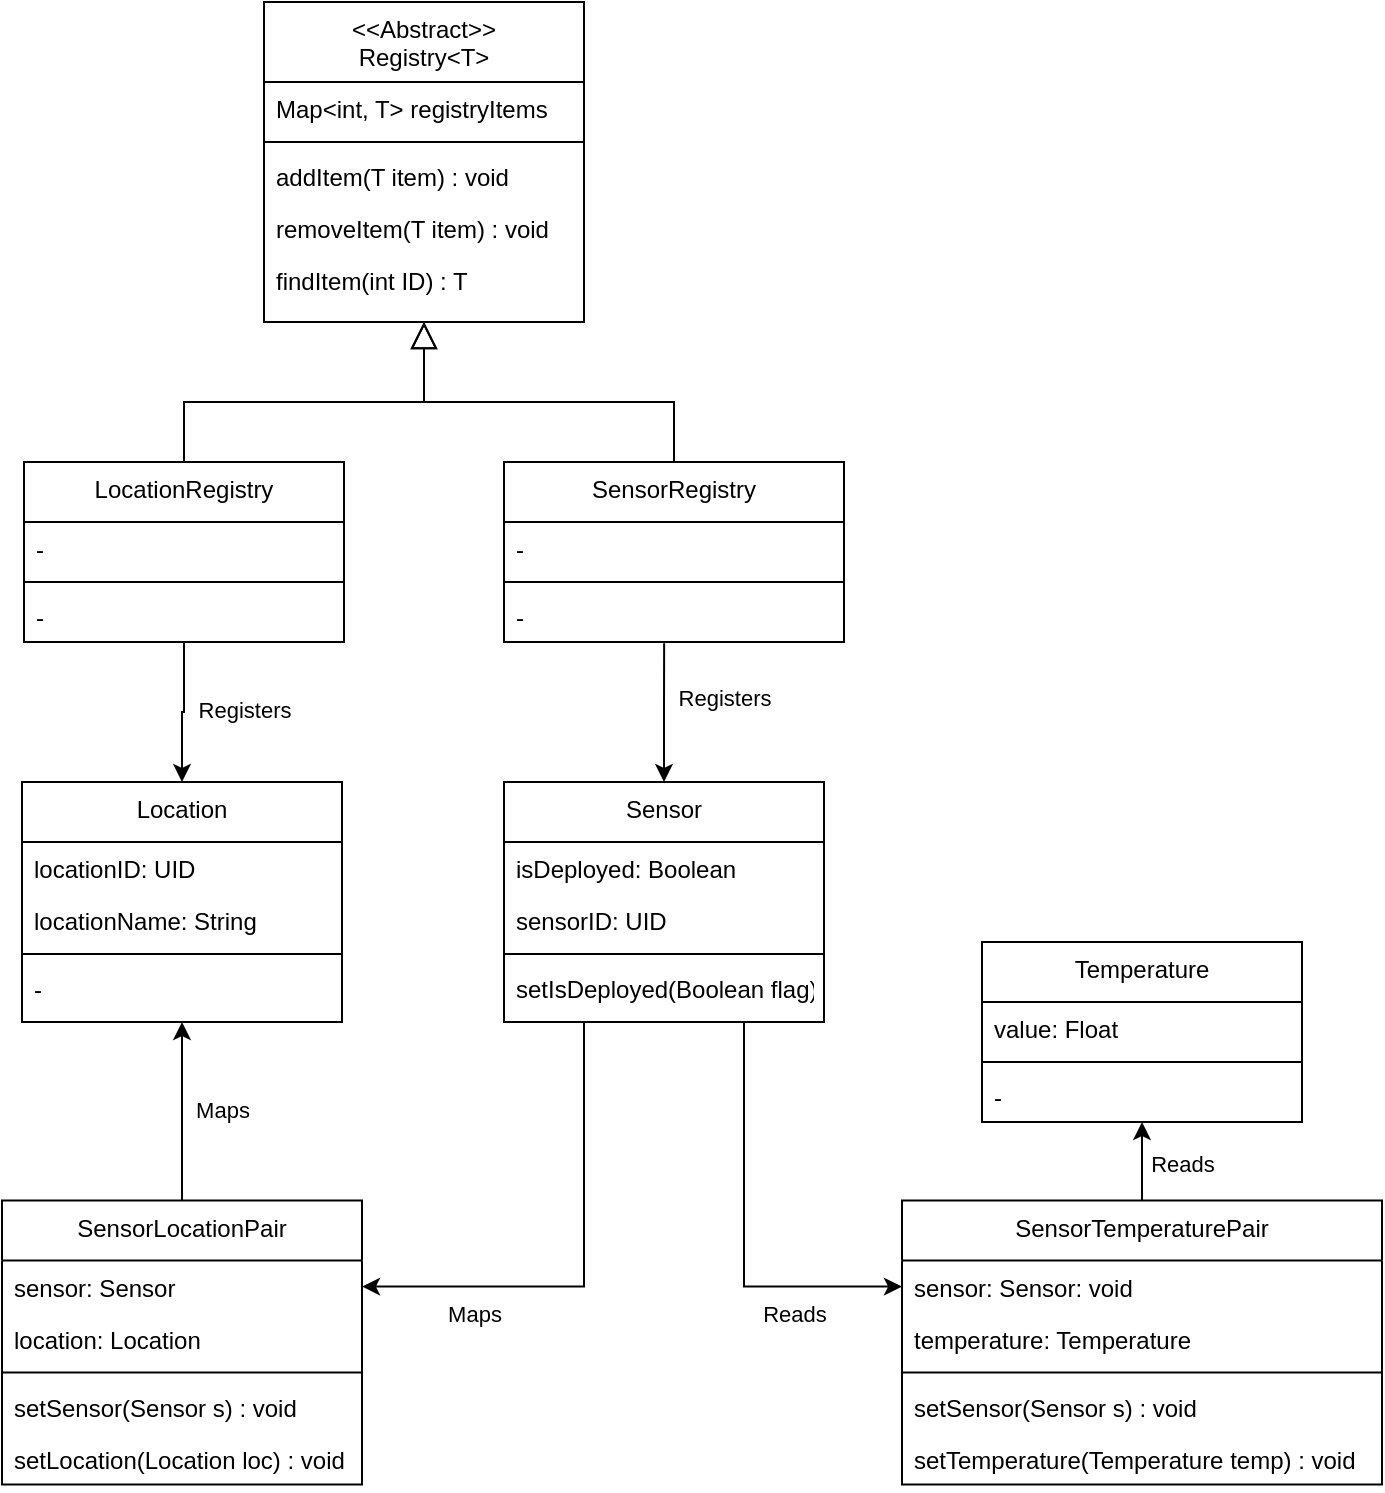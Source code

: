 <mxfile version="22.0.6" type="google">
  <diagram id="C5RBs43oDa-KdzZeNtuy" name="Page-1">
    <mxGraphModel grid="1" page="1" gridSize="10" guides="1" tooltips="1" connect="1" arrows="1" fold="1" pageScale="1" pageWidth="827" pageHeight="1169" math="0" shadow="0">
      <root>
        <mxCell id="WIyWlLk6GJQsqaUBKTNV-0" />
        <mxCell id="WIyWlLk6GJQsqaUBKTNV-1" parent="WIyWlLk6GJQsqaUBKTNV-0" />
        <mxCell id="zkfFHV4jXpPFQw0GAbJ--0" value="&lt;&lt;Abstract&gt;&gt;&#xa;Registry&lt;T&gt;" style="swimlane;fontStyle=0;align=center;verticalAlign=top;childLayout=stackLayout;horizontal=1;startSize=40;horizontalStack=0;resizeParent=1;resizeLast=0;collapsible=1;marginBottom=0;rounded=0;shadow=0;strokeWidth=1;" vertex="1" parent="WIyWlLk6GJQsqaUBKTNV-1">
          <mxGeometry x="200" y="140" width="160" height="160" as="geometry">
            <mxRectangle x="230" y="140" width="160" height="26" as="alternateBounds" />
          </mxGeometry>
        </mxCell>
        <mxCell id="zkfFHV4jXpPFQw0GAbJ--3" value="Map&lt;int, T&gt; registryItems" style="text;align=left;verticalAlign=top;spacingLeft=4;spacingRight=4;overflow=hidden;rotatable=0;points=[[0,0.5],[1,0.5]];portConstraint=eastwest;rounded=0;shadow=0;html=0;" vertex="1" parent="zkfFHV4jXpPFQw0GAbJ--0">
          <mxGeometry y="40" width="160" height="26" as="geometry" />
        </mxCell>
        <mxCell id="zkfFHV4jXpPFQw0GAbJ--4" value="" style="line;html=1;strokeWidth=1;align=left;verticalAlign=middle;spacingTop=-1;spacingLeft=3;spacingRight=3;rotatable=0;labelPosition=right;points=[];portConstraint=eastwest;" vertex="1" parent="zkfFHV4jXpPFQw0GAbJ--0">
          <mxGeometry y="66" width="160" height="8" as="geometry" />
        </mxCell>
        <mxCell id="zkfFHV4jXpPFQw0GAbJ--5" value="addItem(T item) : void" style="text;align=left;verticalAlign=top;spacingLeft=4;spacingRight=4;overflow=hidden;rotatable=0;points=[[0,0.5],[1,0.5]];portConstraint=eastwest;" vertex="1" parent="zkfFHV4jXpPFQw0GAbJ--0">
          <mxGeometry y="74" width="160" height="26" as="geometry" />
        </mxCell>
        <mxCell id="S5GG0GNbIxXhKPjT7dyn-5" value="removeItem(T item) : void" style="text;align=left;verticalAlign=top;spacingLeft=4;spacingRight=4;overflow=hidden;rotatable=0;points=[[0,0.5],[1,0.5]];portConstraint=eastwest;" vertex="1" parent="zkfFHV4jXpPFQw0GAbJ--0">
          <mxGeometry y="100" width="160" height="26" as="geometry" />
        </mxCell>
        <mxCell id="S5GG0GNbIxXhKPjT7dyn-6" value="findItem(int ID) : T" style="text;align=left;verticalAlign=top;spacingLeft=4;spacingRight=4;overflow=hidden;rotatable=0;points=[[0,0.5],[1,0.5]];portConstraint=eastwest;" vertex="1" parent="zkfFHV4jXpPFQw0GAbJ--0">
          <mxGeometry y="126" width="160" height="26" as="geometry" />
        </mxCell>
        <mxCell id="S5GG0GNbIxXhKPjT7dyn-8" style="edgeStyle=orthogonalEdgeStyle;rounded=0;orthogonalLoop=1;jettySize=auto;html=1;entryX=0.5;entryY=1;entryDx=0;entryDy=0;endArrow=block;endFill=0;endSize=11;strokeWidth=1;" edge="1" parent="WIyWlLk6GJQsqaUBKTNV-1" source="e_SjbR2hiLFKQC6Bdizf-0" target="zkfFHV4jXpPFQw0GAbJ--0">
          <mxGeometry relative="1" as="geometry" />
        </mxCell>
        <mxCell id="e_SjbR2hiLFKQC6Bdizf-0" value="LocationRegistry" style="swimlane;fontStyle=0;align=center;verticalAlign=top;childLayout=stackLayout;horizontal=1;startSize=30;horizontalStack=0;resizeParent=1;resizeLast=0;collapsible=1;marginBottom=0;rounded=0;shadow=0;strokeWidth=1;" vertex="1" parent="WIyWlLk6GJQsqaUBKTNV-1">
          <mxGeometry x="80" y="370" width="160" height="90" as="geometry">
            <mxRectangle x="230" y="140" width="160" height="26" as="alternateBounds" />
          </mxGeometry>
        </mxCell>
        <mxCell id="e_SjbR2hiLFKQC6Bdizf-1" value="-" style="text;align=left;verticalAlign=top;spacingLeft=4;spacingRight=4;overflow=hidden;rotatable=0;points=[[0,0.5],[1,0.5]];portConstraint=eastwest;rounded=0;shadow=0;html=0;fillColor=none;" vertex="1" parent="e_SjbR2hiLFKQC6Bdizf-0">
          <mxGeometry y="30" width="160" height="26" as="geometry" />
        </mxCell>
        <mxCell id="e_SjbR2hiLFKQC6Bdizf-2" value="" style="line;html=1;strokeWidth=1;align=left;verticalAlign=middle;spacingTop=-1;spacingLeft=3;spacingRight=3;rotatable=0;labelPosition=right;points=[];portConstraint=eastwest;" vertex="1" parent="e_SjbR2hiLFKQC6Bdizf-0">
          <mxGeometry y="56" width="160" height="8" as="geometry" />
        </mxCell>
        <mxCell id="e_SjbR2hiLFKQC6Bdizf-3" value="-" style="text;align=left;verticalAlign=top;spacingLeft=4;spacingRight=4;overflow=hidden;rotatable=0;points=[[0,0.5],[1,0.5]];portConstraint=eastwest;fillColor=none;" vertex="1" parent="e_SjbR2hiLFKQC6Bdizf-0">
          <mxGeometry y="64" width="160" height="26" as="geometry" />
        </mxCell>
        <mxCell id="S5GG0GNbIxXhKPjT7dyn-10" style="edgeStyle=orthogonalEdgeStyle;rounded=0;orthogonalLoop=1;jettySize=auto;html=1;exitX=0.5;exitY=0;exitDx=0;exitDy=0;entryX=0.5;entryY=1;entryDx=0;entryDy=0;endArrow=block;endFill=0;endSize=11;" edge="1" parent="WIyWlLk6GJQsqaUBKTNV-1" source="S5GG0GNbIxXhKPjT7dyn-1" target="zkfFHV4jXpPFQw0GAbJ--0">
          <mxGeometry relative="1" as="geometry" />
        </mxCell>
        <mxCell id="S5GG0GNbIxXhKPjT7dyn-1" value="SensorRegistry" style="swimlane;fontStyle=0;align=center;verticalAlign=top;childLayout=stackLayout;horizontal=1;startSize=30;horizontalStack=0;resizeParent=1;resizeLast=0;collapsible=1;marginBottom=0;rounded=0;shadow=0;strokeWidth=1;" vertex="1" parent="WIyWlLk6GJQsqaUBKTNV-1">
          <mxGeometry x="320" y="370" width="170" height="90" as="geometry">
            <mxRectangle x="230" y="140" width="160" height="26" as="alternateBounds" />
          </mxGeometry>
        </mxCell>
        <mxCell id="S5GG0GNbIxXhKPjT7dyn-2" value="-" style="text;align=left;verticalAlign=top;spacingLeft=4;spacingRight=4;overflow=hidden;rotatable=0;points=[[0,0.5],[1,0.5]];portConstraint=eastwest;rounded=0;shadow=0;html=0;fillColor=none;" vertex="1" parent="S5GG0GNbIxXhKPjT7dyn-1">
          <mxGeometry y="30" width="170" height="26" as="geometry" />
        </mxCell>
        <mxCell id="S5GG0GNbIxXhKPjT7dyn-3" value="" style="line;html=1;strokeWidth=1;align=left;verticalAlign=middle;spacingTop=-1;spacingLeft=3;spacingRight=3;rotatable=0;labelPosition=right;points=[];portConstraint=eastwest;" vertex="1" parent="S5GG0GNbIxXhKPjT7dyn-1">
          <mxGeometry y="56" width="170" height="8" as="geometry" />
        </mxCell>
        <mxCell id="S5GG0GNbIxXhKPjT7dyn-4" value="-" style="text;align=left;verticalAlign=top;spacingLeft=4;spacingRight=4;overflow=hidden;rotatable=0;points=[[0,0.5],[1,0.5]];portConstraint=eastwest;fillColor=none;" vertex="1" parent="S5GG0GNbIxXhKPjT7dyn-1">
          <mxGeometry y="64" width="170" height="26" as="geometry" />
        </mxCell>
        <mxCell id="S5GG0GNbIxXhKPjT7dyn-12" style="edgeStyle=orthogonalEdgeStyle;rounded=0;orthogonalLoop=1;jettySize=auto;html=1;endArrow=none;endFill=0;startArrow=classic;startFill=1;entryX=0.471;entryY=1.026;entryDx=0;entryDy=0;entryPerimeter=0;" edge="1" parent="WIyWlLk6GJQsqaUBKTNV-1" source="e_SjbR2hiLFKQC6Bdizf-17" target="S5GG0GNbIxXhKPjT7dyn-4">
          <mxGeometry relative="1" as="geometry">
            <mxPoint x="400" y="520" as="targetPoint" />
          </mxGeometry>
        </mxCell>
        <mxCell id="S5GG0GNbIxXhKPjT7dyn-13" value="Registers" style="edgeLabel;html=1;align=center;verticalAlign=middle;resizable=0;points=[];" connectable="0" vertex="1" parent="S5GG0GNbIxXhKPjT7dyn-12">
          <mxGeometry x="0.27" y="2" relative="1" as="geometry">
            <mxPoint x="32" y="2" as="offset" />
          </mxGeometry>
        </mxCell>
        <mxCell id="S5GG0GNbIxXhKPjT7dyn-53" style="edgeStyle=orthogonalEdgeStyle;rounded=0;orthogonalLoop=1;jettySize=auto;html=1;exitX=0.25;exitY=1;exitDx=0;exitDy=0;entryX=1;entryY=0.5;entryDx=0;entryDy=0;" edge="1" parent="WIyWlLk6GJQsqaUBKTNV-1" source="e_SjbR2hiLFKQC6Bdizf-17" target="S5GG0GNbIxXhKPjT7dyn-47">
          <mxGeometry relative="1" as="geometry" />
        </mxCell>
        <mxCell id="S5GG0GNbIxXhKPjT7dyn-57" value="Maps" style="edgeLabel;html=1;align=center;verticalAlign=middle;resizable=0;points=[];" vertex="1" connectable="0" parent="S5GG0GNbIxXhKPjT7dyn-53">
          <mxGeometry x="0.543" y="1" relative="1" as="geometry">
            <mxPoint y="12" as="offset" />
          </mxGeometry>
        </mxCell>
        <mxCell id="S5GG0GNbIxXhKPjT7dyn-54" style="edgeStyle=orthogonalEdgeStyle;rounded=0;orthogonalLoop=1;jettySize=auto;html=1;exitX=0.75;exitY=1;exitDx=0;exitDy=0;entryX=0;entryY=0.5;entryDx=0;entryDy=0;" edge="1" parent="WIyWlLk6GJQsqaUBKTNV-1" source="e_SjbR2hiLFKQC6Bdizf-17" target="S5GG0GNbIxXhKPjT7dyn-42">
          <mxGeometry relative="1" as="geometry" />
        </mxCell>
        <mxCell id="S5GG0GNbIxXhKPjT7dyn-58" value="Reads" style="edgeLabel;html=1;align=center;verticalAlign=middle;resizable=0;points=[];" vertex="1" connectable="0" parent="S5GG0GNbIxXhKPjT7dyn-54">
          <mxGeometry x="0.484" y="1" relative="1" as="geometry">
            <mxPoint y="14" as="offset" />
          </mxGeometry>
        </mxCell>
        <mxCell id="e_SjbR2hiLFKQC6Bdizf-17" value="Sensor" style="swimlane;fontStyle=0;align=center;verticalAlign=top;childLayout=stackLayout;horizontal=1;startSize=30;horizontalStack=0;resizeParent=1;resizeLast=0;collapsible=1;marginBottom=0;rounded=0;shadow=0;strokeWidth=1;" vertex="1" parent="WIyWlLk6GJQsqaUBKTNV-1">
          <mxGeometry x="320" y="530" width="160" height="120" as="geometry">
            <mxRectangle x="230" y="140" width="160" height="26" as="alternateBounds" />
          </mxGeometry>
        </mxCell>
        <mxCell id="e_SjbR2hiLFKQC6Bdizf-18" value="isDeployed: Boolean" style="text;align=left;verticalAlign=top;spacingLeft=4;spacingRight=4;overflow=hidden;rotatable=0;points=[[0,0.5],[1,0.5]];portConstraint=eastwest;rounded=0;shadow=0;html=0;" vertex="1" parent="e_SjbR2hiLFKQC6Bdizf-17">
          <mxGeometry y="30" width="160" height="26" as="geometry" />
        </mxCell>
        <mxCell id="S5GG0GNbIxXhKPjT7dyn-7" value="sensorID: UID" style="text;align=left;verticalAlign=top;spacingLeft=4;spacingRight=4;overflow=hidden;rotatable=0;points=[[0,0.5],[1,0.5]];portConstraint=eastwest;rounded=0;shadow=0;html=0;" vertex="1" parent="e_SjbR2hiLFKQC6Bdizf-17">
          <mxGeometry y="56" width="160" height="26" as="geometry" />
        </mxCell>
        <mxCell id="e_SjbR2hiLFKQC6Bdizf-19" value="" style="line;html=1;strokeWidth=1;align=left;verticalAlign=middle;spacingTop=-1;spacingLeft=3;spacingRight=3;rotatable=0;labelPosition=right;points=[];portConstraint=eastwest;" vertex="1" parent="e_SjbR2hiLFKQC6Bdizf-17">
          <mxGeometry y="82" width="160" height="8" as="geometry" />
        </mxCell>
        <mxCell id="e_SjbR2hiLFKQC6Bdizf-31" value="setIsDeployed(Boolean flag)" style="text;align=left;verticalAlign=top;spacingLeft=4;spacingRight=4;overflow=hidden;rotatable=0;points=[[0,0.5],[1,0.5]];portConstraint=eastwest;rounded=0;shadow=0;html=0;" vertex="1" parent="e_SjbR2hiLFKQC6Bdizf-17">
          <mxGeometry y="90" width="160" height="26" as="geometry" />
        </mxCell>
        <mxCell id="e_SjbR2hiLFKQC6Bdizf-30" style="edgeStyle=orthogonalEdgeStyle;rounded=0;orthogonalLoop=1;jettySize=auto;html=1;entryX=0.5;entryY=1;entryDx=0;entryDy=0;endArrow=none;endFill=0;startArrow=classic;startFill=1;" edge="1" parent="WIyWlLk6GJQsqaUBKTNV-1" source="e_SjbR2hiLFKQC6Bdizf-26" target="e_SjbR2hiLFKQC6Bdizf-0">
          <mxGeometry relative="1" as="geometry" />
        </mxCell>
        <mxCell id="S5GG0GNbIxXhKPjT7dyn-15" value="Registers" style="edgeLabel;html=1;align=center;verticalAlign=middle;resizable=0;points=[];" vertex="1" connectable="0" parent="e_SjbR2hiLFKQC6Bdizf-30">
          <mxGeometry x="0.264" relative="1" as="geometry">
            <mxPoint x="30" y="8" as="offset" />
          </mxGeometry>
        </mxCell>
        <mxCell id="e_SjbR2hiLFKQC6Bdizf-26" value="Location" style="swimlane;fontStyle=0;align=center;verticalAlign=top;childLayout=stackLayout;horizontal=1;startSize=30;horizontalStack=0;resizeParent=1;resizeLast=0;collapsible=1;marginBottom=0;rounded=0;shadow=0;strokeWidth=1;" vertex="1" parent="WIyWlLk6GJQsqaUBKTNV-1">
          <mxGeometry x="79" y="530" width="160" height="120" as="geometry">
            <mxRectangle x="230" y="140" width="160" height="26" as="alternateBounds" />
          </mxGeometry>
        </mxCell>
        <mxCell id="e_SjbR2hiLFKQC6Bdizf-28" value="locationID: UID" style="text;align=left;verticalAlign=top;spacingLeft=4;spacingRight=4;overflow=hidden;rotatable=0;points=[[0,0.5],[1,0.5]];portConstraint=eastwest;rounded=0;shadow=0;html=0;" vertex="1" parent="e_SjbR2hiLFKQC6Bdizf-26">
          <mxGeometry y="30" width="160" height="26" as="geometry" />
        </mxCell>
        <mxCell id="S5GG0GNbIxXhKPjT7dyn-68" value="locationName: String" style="text;align=left;verticalAlign=top;spacingLeft=4;spacingRight=4;overflow=hidden;rotatable=0;points=[[0,0.5],[1,0.5]];portConstraint=eastwest;rounded=0;shadow=0;html=0;" vertex="1" parent="e_SjbR2hiLFKQC6Bdizf-26">
          <mxGeometry y="56" width="160" height="26" as="geometry" />
        </mxCell>
        <mxCell id="e_SjbR2hiLFKQC6Bdizf-29" value="" style="line;html=1;strokeWidth=1;align=left;verticalAlign=middle;spacingTop=-1;spacingLeft=3;spacingRight=3;rotatable=0;labelPosition=right;points=[];portConstraint=eastwest;" vertex="1" parent="e_SjbR2hiLFKQC6Bdizf-26">
          <mxGeometry y="82" width="160" height="8" as="geometry" />
        </mxCell>
        <mxCell id="S5GG0GNbIxXhKPjT7dyn-23" value="-" style="text;align=left;verticalAlign=top;spacingLeft=4;spacingRight=4;overflow=hidden;rotatable=0;points=[[0,0.5],[1,0.5]];portConstraint=eastwest;rounded=0;shadow=0;html=0;" vertex="1" parent="e_SjbR2hiLFKQC6Bdizf-26">
          <mxGeometry y="90" width="160" height="26" as="geometry" />
        </mxCell>
        <mxCell id="S5GG0GNbIxXhKPjT7dyn-27" value="Temperature" style="swimlane;fontStyle=0;align=center;verticalAlign=top;childLayout=stackLayout;horizontal=1;startSize=30;horizontalStack=0;resizeParent=1;resizeLast=0;collapsible=1;marginBottom=0;rounded=0;shadow=0;strokeWidth=1;" vertex="1" parent="WIyWlLk6GJQsqaUBKTNV-1">
          <mxGeometry x="559" y="610" width="160" height="90" as="geometry">
            <mxRectangle x="230" y="140" width="160" height="26" as="alternateBounds" />
          </mxGeometry>
        </mxCell>
        <mxCell id="S5GG0GNbIxXhKPjT7dyn-28" value="value: Float" style="text;align=left;verticalAlign=top;spacingLeft=4;spacingRight=4;overflow=hidden;rotatable=0;points=[[0,0.5],[1,0.5]];portConstraint=eastwest;rounded=0;shadow=0;html=0;" vertex="1" parent="S5GG0GNbIxXhKPjT7dyn-27">
          <mxGeometry y="30" width="160" height="26" as="geometry" />
        </mxCell>
        <mxCell id="S5GG0GNbIxXhKPjT7dyn-30" value="" style="line;html=1;strokeWidth=1;align=left;verticalAlign=middle;spacingTop=-1;spacingLeft=3;spacingRight=3;rotatable=0;labelPosition=right;points=[];portConstraint=eastwest;" vertex="1" parent="S5GG0GNbIxXhKPjT7dyn-27">
          <mxGeometry y="56" width="160" height="8" as="geometry" />
        </mxCell>
        <mxCell id="S5GG0GNbIxXhKPjT7dyn-31" value="-" style="text;align=left;verticalAlign=top;spacingLeft=4;spacingRight=4;overflow=hidden;rotatable=0;points=[[0,0.5],[1,0.5]];portConstraint=eastwest;rounded=0;shadow=0;html=0;" vertex="1" parent="S5GG0GNbIxXhKPjT7dyn-27">
          <mxGeometry y="64" width="160" height="26" as="geometry" />
        </mxCell>
        <mxCell id="S5GG0GNbIxXhKPjT7dyn-56" style="edgeStyle=orthogonalEdgeStyle;rounded=0;orthogonalLoop=1;jettySize=auto;html=1;entryX=0.5;entryY=1;entryDx=0;entryDy=0;" edge="1" parent="WIyWlLk6GJQsqaUBKTNV-1" source="S5GG0GNbIxXhKPjT7dyn-41" target="S5GG0GNbIxXhKPjT7dyn-27">
          <mxGeometry relative="1" as="geometry" />
        </mxCell>
        <mxCell id="S5GG0GNbIxXhKPjT7dyn-59" value="Reads" style="edgeLabel;html=1;align=center;verticalAlign=middle;resizable=0;points=[];" vertex="1" connectable="0" parent="S5GG0GNbIxXhKPjT7dyn-56">
          <mxGeometry x="0.076" y="-3" relative="1" as="geometry">
            <mxPoint x="17" y="2" as="offset" />
          </mxGeometry>
        </mxCell>
        <mxCell id="S5GG0GNbIxXhKPjT7dyn-41" value="SensorTemperaturePair" style="swimlane;fontStyle=0;align=center;verticalAlign=top;childLayout=stackLayout;horizontal=1;startSize=30;horizontalStack=0;resizeParent=1;resizeLast=0;collapsible=1;marginBottom=0;rounded=0;shadow=0;strokeWidth=1;" vertex="1" parent="WIyWlLk6GJQsqaUBKTNV-1">
          <mxGeometry x="519" y="739.31" width="240" height="142" as="geometry">
            <mxRectangle x="230" y="140" width="160" height="26" as="alternateBounds" />
          </mxGeometry>
        </mxCell>
        <mxCell id="S5GG0GNbIxXhKPjT7dyn-42" value="sensor: Sensor: void" style="text;align=left;verticalAlign=top;spacingLeft=4;spacingRight=4;overflow=hidden;rotatable=0;points=[[0,0.5],[1,0.5]];portConstraint=eastwest;rounded=0;shadow=0;html=0;" vertex="1" parent="S5GG0GNbIxXhKPjT7dyn-41">
          <mxGeometry y="30" width="240" height="26" as="geometry" />
        </mxCell>
        <mxCell id="S5GG0GNbIxXhKPjT7dyn-43" value="temperature: Temperature" style="text;align=left;verticalAlign=top;spacingLeft=4;spacingRight=4;overflow=hidden;rotatable=0;points=[[0,0.5],[1,0.5]];portConstraint=eastwest;rounded=0;shadow=0;html=0;" vertex="1" parent="S5GG0GNbIxXhKPjT7dyn-41">
          <mxGeometry y="56" width="240" height="26" as="geometry" />
        </mxCell>
        <mxCell id="S5GG0GNbIxXhKPjT7dyn-44" value="" style="line;html=1;strokeWidth=1;align=left;verticalAlign=middle;spacingTop=-1;spacingLeft=3;spacingRight=3;rotatable=0;labelPosition=right;points=[];portConstraint=eastwest;" vertex="1" parent="S5GG0GNbIxXhKPjT7dyn-41">
          <mxGeometry y="82" width="240" height="8" as="geometry" />
        </mxCell>
        <mxCell id="S5GG0GNbIxXhKPjT7dyn-45" value="setSensor(Sensor s) : void" style="text;align=left;verticalAlign=top;spacingLeft=4;spacingRight=4;overflow=hidden;rotatable=0;points=[[0,0.5],[1,0.5]];portConstraint=eastwest;rounded=0;shadow=0;html=0;" vertex="1" parent="S5GG0GNbIxXhKPjT7dyn-41">
          <mxGeometry y="90" width="240" height="26" as="geometry" />
        </mxCell>
        <mxCell id="S5GG0GNbIxXhKPjT7dyn-66" value="setTemperature(Temperature temp) : void" style="text;align=left;verticalAlign=top;spacingLeft=4;spacingRight=4;overflow=hidden;rotatable=0;points=[[0,0.5],[1,0.5]];portConstraint=eastwest;rounded=0;shadow=0;html=0;" vertex="1" parent="S5GG0GNbIxXhKPjT7dyn-41">
          <mxGeometry y="116" width="240" height="26" as="geometry" />
        </mxCell>
        <mxCell id="S5GG0GNbIxXhKPjT7dyn-55" style="edgeStyle=orthogonalEdgeStyle;rounded=0;orthogonalLoop=1;jettySize=auto;html=1;entryX=0.5;entryY=1;entryDx=0;entryDy=0;" edge="1" parent="WIyWlLk6GJQsqaUBKTNV-1" source="S5GG0GNbIxXhKPjT7dyn-46" target="e_SjbR2hiLFKQC6Bdizf-26">
          <mxGeometry relative="1" as="geometry" />
        </mxCell>
        <mxCell id="S5GG0GNbIxXhKPjT7dyn-60" value="Maps" style="edgeLabel;html=1;align=center;verticalAlign=middle;resizable=0;points=[];" vertex="1" connectable="0" parent="S5GG0GNbIxXhKPjT7dyn-55">
          <mxGeometry x="0.022" relative="1" as="geometry">
            <mxPoint x="20" as="offset" />
          </mxGeometry>
        </mxCell>
        <mxCell id="S5GG0GNbIxXhKPjT7dyn-46" value="SensorLocationPair" style="swimlane;fontStyle=0;align=center;verticalAlign=top;childLayout=stackLayout;horizontal=1;startSize=30;horizontalStack=0;resizeParent=1;resizeLast=0;collapsible=1;marginBottom=0;rounded=0;shadow=0;strokeWidth=1;" vertex="1" parent="WIyWlLk6GJQsqaUBKTNV-1">
          <mxGeometry x="69" y="739.31" width="180" height="142" as="geometry">
            <mxRectangle x="230" y="140" width="160" height="26" as="alternateBounds" />
          </mxGeometry>
        </mxCell>
        <mxCell id="S5GG0GNbIxXhKPjT7dyn-47" value="sensor: Sensor" style="text;align=left;verticalAlign=top;spacingLeft=4;spacingRight=4;overflow=hidden;rotatable=0;points=[[0,0.5],[1,0.5]];portConstraint=eastwest;rounded=0;shadow=0;html=0;" vertex="1" parent="S5GG0GNbIxXhKPjT7dyn-46">
          <mxGeometry y="30" width="180" height="26" as="geometry" />
        </mxCell>
        <mxCell id="S5GG0GNbIxXhKPjT7dyn-48" value="location: Location" style="text;align=left;verticalAlign=top;spacingLeft=4;spacingRight=4;overflow=hidden;rotatable=0;points=[[0,0.5],[1,0.5]];portConstraint=eastwest;rounded=0;shadow=0;html=0;" vertex="1" parent="S5GG0GNbIxXhKPjT7dyn-46">
          <mxGeometry y="56" width="180" height="26" as="geometry" />
        </mxCell>
        <mxCell id="S5GG0GNbIxXhKPjT7dyn-49" value="" style="line;html=1;strokeWidth=1;align=left;verticalAlign=middle;spacingTop=-1;spacingLeft=3;spacingRight=3;rotatable=0;labelPosition=right;points=[];portConstraint=eastwest;" vertex="1" parent="S5GG0GNbIxXhKPjT7dyn-46">
          <mxGeometry y="82" width="180" height="8" as="geometry" />
        </mxCell>
        <mxCell id="S5GG0GNbIxXhKPjT7dyn-50" value="setSensor(Sensor s) : void" style="text;align=left;verticalAlign=top;spacingLeft=4;spacingRight=4;overflow=hidden;rotatable=0;points=[[0,0.5],[1,0.5]];portConstraint=eastwest;rounded=0;shadow=0;html=0;" vertex="1" parent="S5GG0GNbIxXhKPjT7dyn-46">
          <mxGeometry y="90" width="180" height="26" as="geometry" />
        </mxCell>
        <mxCell id="S5GG0GNbIxXhKPjT7dyn-67" value="setLocation(Location loc) : void" style="text;align=left;verticalAlign=top;spacingLeft=4;spacingRight=4;overflow=hidden;rotatable=0;points=[[0,0.5],[1,0.5]];portConstraint=eastwest;rounded=0;shadow=0;html=0;" vertex="1" parent="S5GG0GNbIxXhKPjT7dyn-46">
          <mxGeometry y="116" width="180" height="26" as="geometry" />
        </mxCell>
      </root>
    </mxGraphModel>
  </diagram>
</mxfile>
